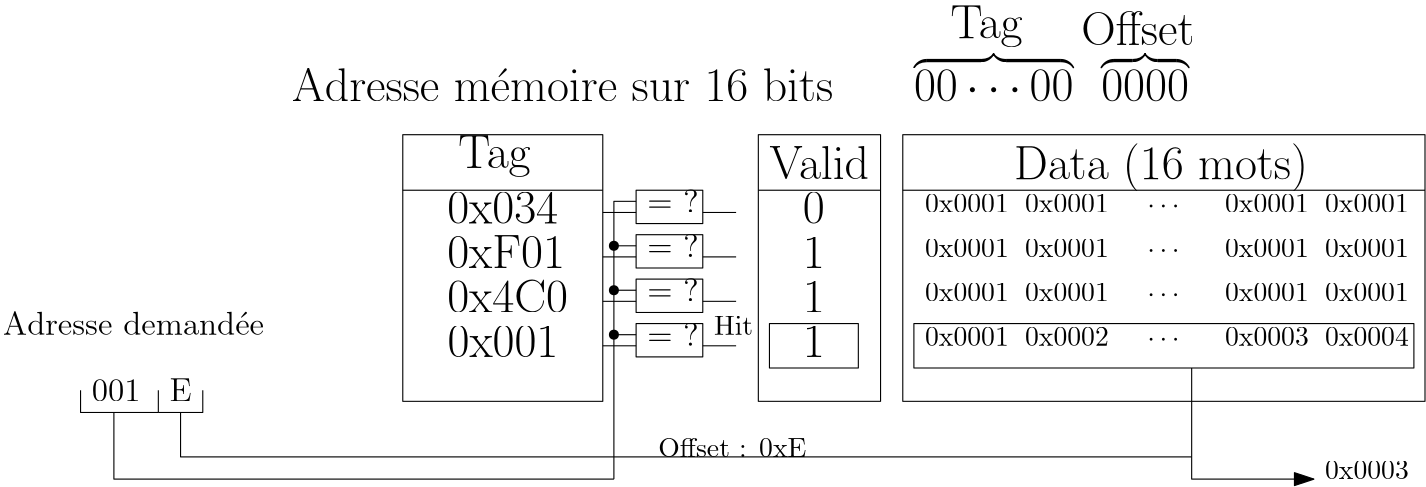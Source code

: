 <?xml version="1.0"?>
<!DOCTYPE ipe SYSTEM "ipe.dtd">
<ipe version="70107" creator="Ipe 7.1.8">
<info created="D:20150829214549" modified="D:20150830000059"/>
<ipestyle name="basic">
<symbol name="arrow/arc(spx)">
<path stroke="sym-stroke" fill="sym-stroke" pen="sym-pen">
0 0 m
-1 0.333 l
-1 -0.333 l
h
</path>
</symbol>
<symbol name="arrow/farc(spx)">
<path stroke="sym-stroke" fill="white" pen="sym-pen">
0 0 m
-1 0.333 l
-1 -0.333 l
h
</path>
</symbol>
<symbol name="arrow/ptarc(spx)">
<path stroke="sym-stroke" fill="sym-stroke" pen="sym-pen">
0 0 m
-1 0.333 l
-0.8 0 l
-1 -0.333 l
h
</path>
</symbol>
<symbol name="arrow/fptarc(spx)">
<path stroke="sym-stroke" fill="white" pen="sym-pen">
0 0 m
-1 0.333 l
-0.8 0 l
-1 -0.333 l
h
</path>
</symbol>
<symbol name="mark/circle(sx)" transformations="translations">
<path fill="sym-stroke">
0.6 0 0 0.6 0 0 e
0.4 0 0 0.4 0 0 e
</path>
</symbol>
<symbol name="mark/disk(sx)" transformations="translations">
<path fill="sym-stroke">
0.6 0 0 0.6 0 0 e
</path>
</symbol>
<symbol name="mark/fdisk(sfx)" transformations="translations">
<group>
<path fill="sym-fill">
0.5 0 0 0.5 0 0 e
</path>
<path fill="sym-stroke" fillrule="eofill">
0.6 0 0 0.6 0 0 e
0.4 0 0 0.4 0 0 e
</path>
</group>
</symbol>
<symbol name="mark/box(sx)" transformations="translations">
<path fill="sym-stroke" fillrule="eofill">
-0.6 -0.6 m
0.6 -0.6 l
0.6 0.6 l
-0.6 0.6 l
h
-0.4 -0.4 m
0.4 -0.4 l
0.4 0.4 l
-0.4 0.4 l
h
</path>
</symbol>
<symbol name="mark/square(sx)" transformations="translations">
<path fill="sym-stroke">
-0.6 -0.6 m
0.6 -0.6 l
0.6 0.6 l
-0.6 0.6 l
h
</path>
</symbol>
<symbol name="mark/fsquare(sfx)" transformations="translations">
<group>
<path fill="sym-fill">
-0.5 -0.5 m
0.5 -0.5 l
0.5 0.5 l
-0.5 0.5 l
h
</path>
<path fill="sym-stroke" fillrule="eofill">
-0.6 -0.6 m
0.6 -0.6 l
0.6 0.6 l
-0.6 0.6 l
h
-0.4 -0.4 m
0.4 -0.4 l
0.4 0.4 l
-0.4 0.4 l
h
</path>
</group>
</symbol>
<symbol name="mark/cross(sx)" transformations="translations">
<group>
<path fill="sym-stroke">
-0.43 -0.57 m
0.57 0.43 l
0.43 0.57 l
-0.57 -0.43 l
h
</path>
<path fill="sym-stroke">
-0.43 0.57 m
0.57 -0.43 l
0.43 -0.57 l
-0.57 0.43 l
h
</path>
</group>
</symbol>
<symbol name="arrow/fnormal(spx)">
<path stroke="sym-stroke" fill="white" pen="sym-pen">
0 0 m
-1 0.333 l
-1 -0.333 l
h
</path>
</symbol>
<symbol name="arrow/pointed(spx)">
<path stroke="sym-stroke" fill="sym-stroke" pen="sym-pen">
0 0 m
-1 0.333 l
-0.8 0 l
-1 -0.333 l
h
</path>
</symbol>
<symbol name="arrow/fpointed(spx)">
<path stroke="sym-stroke" fill="white" pen="sym-pen">
0 0 m
-1 0.333 l
-0.8 0 l
-1 -0.333 l
h
</path>
</symbol>
<symbol name="arrow/linear(spx)">
<path stroke="sym-stroke" pen="sym-pen">
-1 0.333 m
0 0 l
-1 -0.333 l
</path>
</symbol>
<symbol name="arrow/fdouble(spx)">
<path stroke="sym-stroke" fill="white" pen="sym-pen">
0 0 m
-1 0.333 l
-1 -0.333 l
h
-1 0 m
-2 0.333 l
-2 -0.333 l
h
</path>
</symbol>
<symbol name="arrow/double(spx)">
<path stroke="sym-stroke" fill="sym-stroke" pen="sym-pen">
0 0 m
-1 0.333 l
-1 -0.333 l
h
-1 0 m
-2 0.333 l
-2 -0.333 l
h
</path>
</symbol>
<pen name="heavier" value="0.8"/>
<pen name="fat" value="1.2"/>
<pen name="ultrafat" value="2"/>
<symbolsize name="large" value="5"/>
<symbolsize name="small" value="2"/>
<symbolsize name="tiny" value="1.1"/>
<arrowsize name="large" value="10"/>
<arrowsize name="small" value="5"/>
<arrowsize name="tiny" value="3"/>
<color name="red" value="1 0 0"/>
<color name="green" value="0 1 0"/>
<color name="blue" value="0 0 1"/>
<color name="yellow" value="1 1 0"/>
<color name="orange" value="1 0.647 0"/>
<color name="gold" value="1 0.843 0"/>
<color name="purple" value="0.627 0.125 0.941"/>
<color name="gray" value="0.745"/>
<color name="brown" value="0.647 0.165 0.165"/>
<color name="navy" value="0 0 0.502"/>
<color name="pink" value="1 0.753 0.796"/>
<color name="seagreen" value="0.18 0.545 0.341"/>
<color name="turquoise" value="0.251 0.878 0.816"/>
<color name="violet" value="0.933 0.51 0.933"/>
<color name="darkblue" value="0 0 0.545"/>
<color name="darkcyan" value="0 0.545 0.545"/>
<color name="darkgray" value="0.663"/>
<color name="darkgreen" value="0 0.392 0"/>
<color name="darkmagenta" value="0.545 0 0.545"/>
<color name="darkorange" value="1 0.549 0"/>
<color name="darkred" value="0.545 0 0"/>
<color name="lightblue" value="0.678 0.847 0.902"/>
<color name="lightcyan" value="0.878 1 1"/>
<color name="lightgray" value="0.827"/>
<color name="lightgreen" value="0.565 0.933 0.565"/>
<color name="lightyellow" value="1 1 0.878"/>
<dashstyle name="dashed" value="[4] 0"/>
<dashstyle name="dotted" value="[1 3] 0"/>
<dashstyle name="dash dotted" value="[4 2 1 2] 0"/>
<dashstyle name="dash dot dotted" value="[4 2 1 2 1 2] 0"/>
<textsize name="large" value="\large"/>
<textsize name="Large" value="\Large"/>
<textsize name="LARGE" value="\LARGE"/>
<textsize name="huge" value="\huge"/>
<textsize name="Huge" value="\Huge"/>
<textsize name="small" value="\small"/>
<textsize name="footnote" value="\footnotesize"/>
<textsize name="tiny" value="\tiny"/>
<textstyle name="center" begin="\begin{center}" end="\end{center}"/>
<textstyle name="itemize" begin="\begin{itemize}" end="\end{itemize}"/>
<textstyle name="item" begin="\begin{itemize}\item{}" end="\end{itemize}"/>
<gridsize name="4 pts" value="4"/>
<gridsize name="8 pts (~3 mm)" value="8"/>
<gridsize name="16 pts (~6 mm)" value="16"/>
<gridsize name="32 pts (~12 mm)" value="32"/>
<gridsize name="10 pts (~3.5 mm)" value="10"/>
<gridsize name="20 pts (~7 mm)" value="20"/>
<gridsize name="14 pts (~5 mm)" value="14"/>
<gridsize name="28 pts (~10 mm)" value="28"/>
<gridsize name="56 pts (~20 mm)" value="56"/>
<anglesize name="90 deg" value="90"/>
<anglesize name="60 deg" value="60"/>
<anglesize name="45 deg" value="45"/>
<anglesize name="30 deg" value="30"/>
<anglesize name="22.5 deg" value="22.5"/>
<tiling name="falling" angle="-60" step="4" width="1"/>
<tiling name="rising" angle="30" step="4" width="1"/>
</ipestyle>
<ipestyle name="bigpaper">
<layout paper="10000 6000" origin="0 0" frame="10000 6000"/>
<titlestyle pos="10 10" size="LARGE" color="title"  valign="baseline"/>
</ipestyle>
<page>
<layer name="alpha"/>
<view layers="alpha" active="alpha"/>
<text layer="alpha" matrix="1 0 0 1 240 156" transformations="translations" pos="192 304" stroke="black" type="label" width="35.872" height="11.955" depth="0" valign="baseline" size="LARGE">Valid</text>
<text matrix="1 0 0 1 328 156" transformations="translations" pos="192 304" stroke="black" type="label" width="105.899" height="12.896" depth="4.29" valign="baseline" size="LARGE">Data (16 mots)</text>
<text matrix="1 0 0 1 208 160" transformations="translations" pos="112 304" stroke="black" type="label" width="25.934" height="11.76" depth="3.35" valign="baseline" size="LARGE">Tag</text>
<text matrix="1 0 0 1 148 104" transformations="translations" pos="112 384" stroke="black" type="label" width="195.089" height="11.955" depth="0" valign="baseline" size="LARGE">Adresse m{\&apos;e}moire sur 16 bits</text>
<text matrix="1 0 0 1 180 136" transformations="translations" pos="304 352" stroke="black" type="label" width="106.187" height="35.484" depth="0" valign="baseline" size="LARGE">$\overbrace{00\cdots00}^{\mbox{Tag  }} \overbrace{0000}^{\mbox{Offset }}$</text>
<text matrix="1 0 0 1 192 152" transformations="translations" pos="124 276" stroke="black" type="label" width="42.396" height="11.761" depth="0" valign="baseline" size="LARGE">0xF01</text>
<text matrix="1 0 0 1 192 168" transformations="translations" pos="124 276" stroke="black" type="label" width="39.926" height="11.097" depth="0" valign="baseline" size="LARGE">0x034</text>
<text matrix="1 0 0 1 192 136" transformations="translations" pos="124 276" stroke="black" type="label" width="43.524" height="11.761" depth="0" valign="baseline" size="LARGE">0x4C0</text>
<text matrix="1 0 0 1 256 160" transformations="translations" pos="188 284" stroke="black" type="label" width="7.895" height="11.097" depth="0" valign="baseline" size="LARGE">0</text>
<text matrix="1 0 0 1 256 160" transformations="translations" pos="188 268" stroke="black" type="label" width="7.895" height="11.097" depth="0" valign="baseline" size="LARGE">1</text>
<text matrix="1 0 0 1 256 144" transformations="translations" pos="188 268" stroke="black" type="label" width="7.895" height="11.097" depth="0" valign="baseline" size="LARGE">1</text>
<text matrix="1 0 0 1 216 164" transformations="translations" pos="272 284" stroke="black" type="label" width="30.165" height="6.42" depth="0" valign="baseline">0x0001</text>
<text matrix="1 0 0 1 256 128" transformations="translations" pos="188 268" stroke="black" type="label" width="7.895" height="11.097" depth="0" valign="baseline" size="LARGE">1</text>
<text transformations="translations" pos="156 404" stroke="black" type="label" width="94.099" height="8.302" depth="0" valign="baseline" size="large">Adresse demand{\&apos;e}e</text>
<text matrix="1 0 0 1 40 8" transformations="translations" pos="148 372" stroke="black" type="label" width="17.559" height="7.704" depth="0" valign="baseline" size="large">001</text>
<text matrix="1 0 0 1 8 4" transformations="translations" pos="208 376" stroke="black" type="label" width="7.965" height="8.169" depth="0" valign="baseline" size="large">E</text>
<path stroke="black">
184 384 m
184 376 l
212 376 l
212 384 l
</path>
<path stroke="black">
212 376 m
228 376 l
228 384 l
</path>
<path matrix="1 0 0 1 -40 32" stroke="black">
472 376 m
472 360 l
504 360 l
504 376 l
h
</path>
<path stroke="black">
196 376 m
196 352 l
376 352 l
</path>
<text matrix="0.999848 0.0174524 -0.0174524 0.999848 196.933 117.81" transformations="translations" pos="124 276" stroke="black" type="label" width="39.926" height="11.097" depth="0" valign="baseline" size="LARGE">0x001</text>
<text matrix="1 0 0 1 252 164" transformations="translations" pos="272 284" stroke="black" type="label" width="30.165" height="6.42" depth="0" valign="baseline">0x0001</text>
<text matrix="1 0 0 1 216 148" transformations="translations" pos="272 284" stroke="black" type="label" width="30.165" height="6.42" depth="0" valign="baseline">0x0001</text>
<text matrix="1 0 0 1 252 148" transformations="translations" pos="272 284" stroke="black" type="label" width="30.165" height="6.42" depth="0" valign="baseline">0x0001</text>
<text matrix="1 0 0 1 216 132" transformations="translations" pos="272 284" stroke="black" type="label" width="30.165" height="6.42" depth="0" valign="baseline">0x0001</text>
<text matrix="1 0 0 1 252 132" transformations="translations" pos="272 284" stroke="black" type="label" width="30.165" height="6.42" depth="0" valign="baseline">0x0001</text>
<text matrix="1 0 0 1 216 116" transformations="translations" pos="272 284" stroke="black" type="label" width="30.165" height="6.42" depth="0" valign="baseline">0x0001</text>
<text matrix="1 0 0 1 252 116" transformations="translations" pos="272 284" stroke="black" type="label" width="30.165" height="6.42" depth="0" valign="baseline">0x0002</text>
<path stroke="black">
220 376 m
220 360 l
584 360 l
</path>
<text matrix="1 0 0 1 132 -12" transformations="translations" pos="260 372" stroke="black" type="label" width="53.328" height="6.918" depth="0" valign="baseline">Offset : 0xE</text>
<path stroke="black" arrow="normal/normal">
584 392 m
584 352 l
628 352 l
</path>
<text matrix="1 0 0 1 -160 40" transformations="translations" pos="792 312" stroke="black" type="label" width="30.165" height="6.42" depth="0" valign="baseline">0x0003</text>
<path matrix="1 0 0 1 -72 12" stroke="black">
372 464 m
372 368 l
444 368 l
444 464 l
h
</path>
<path matrix="1 0 0 1 -72 12" stroke="black">
372 444 m
444 444 l
</path>
<path stroke="black">
384 456 m
384 444 l
408 444 l
408 456 l
h
</path>
<text matrix="1 0 0 1 -184 164" transformations="translations" pos="572 284" stroke="black" type="label" width="18.534" height="8.302" depth="0" valign="baseline" size="large">= ?</text>
<path matrix="1 0 0 1 0 -16" stroke="black">
384 456 m
384 444 l
408 444 l
408 456 l
h
</path>
<text matrix="1 0 0 1 -184 148" transformations="translations" pos="572 284" stroke="black" type="label" width="18.534" height="8.302" depth="0" valign="baseline" size="large">= ?</text>
<path matrix="1 0 0 1 0 -32" stroke="black">
384 456 m
384 444 l
408 444 l
408 456 l
h
</path>
<text matrix="1 0 0 1 -184 132" transformations="translations" pos="572 284" stroke="black" type="label" width="18.534" height="8.302" depth="0" valign="baseline" size="large">= ?</text>
<path matrix="1 0 0 1 0 -48" stroke="black">
384 456 m
384 444 l
408 444 l
408 456 l
h
</path>
<text matrix="1 0 0 1 -184 116" transformations="translations" pos="572 284" stroke="black" type="label" width="18.534" height="8.302" depth="0" valign="baseline" size="large">= ?</text>
<path stroke="black">
372 448 m
384 448 l
</path>
<path stroke="black">
372 432 m
384 432 l
</path>
<path stroke="black">
372 416 m
384 416 l
</path>
<path stroke="black">
372 400 m
384 400 l
</path>
<path stroke="black">
376 352 m
376 452 l
384 452 l
</path>
<path stroke="black">
384 436 m
376 436 l
</path>
<path stroke="black">
384 420 m
376 420 l
</path>
<path stroke="black">
384 404 m
376 404 l
</path>
<use name="mark/disk(sx)" pos="376 436" size="normal" stroke="black"/>
<use name="mark/disk(sx)" pos="376 420" size="normal" stroke="black"/>
<use name="mark/disk(sx)" pos="376 404" size="normal" stroke="black"/>
<path stroke="black">
428 476 m
428 380 l
472 380 l
472 476 l
h
</path>
<path stroke="black">
428 456 m
472 456 l
</path>
<text matrix="1 0 0 1 324 164" transformations="translations" pos="272 284" stroke="black" type="label" width="30.165" height="6.42" depth="0" valign="baseline">0x0001</text>
<text matrix="1 0 0 1 360 164" transformations="translations" pos="272 284" stroke="black" type="label" width="30.165" height="6.42" depth="0" valign="baseline">0x0001</text>
<text matrix="1 0 0 1 324 148" transformations="translations" pos="272 284" stroke="black" type="label" width="30.165" height="6.42" depth="0" valign="baseline">0x0001</text>
<text matrix="1 0 0 1 360 148" transformations="translations" pos="272 284" stroke="black" type="label" width="30.165" height="6.42" depth="0" valign="baseline">0x0001</text>
<text matrix="1 0 0 1 324 132" transformations="translations" pos="272 284" stroke="black" type="label" width="30.165" height="6.42" depth="0" valign="baseline">0x0001</text>
<text matrix="1 0 0 1 360 132" transformations="translations" pos="272 284" stroke="black" type="label" width="30.165" height="6.42" depth="0" valign="baseline">0x0001</text>
<text matrix="1 0 0 1 324 116" transformations="translations" pos="272 284" stroke="black" type="label" width="30.165" height="6.42" depth="0" valign="baseline">0x0003</text>
<text matrix="1 0 0 1 360 116" transformations="translations" pos="272 284" stroke="black" type="label" width="30.165" height="6.42" depth="0" valign="baseline">0x0004</text>
<text matrix="1 0 0 1 296 164" transformations="translations" pos="272 284" stroke="black" type="label" width="11.623" height="4.428" depth="0" valign="baseline">$\cdots$</text>
<text matrix="1 0 0 1 296 148" transformations="translations" pos="272 284" stroke="black" type="label" width="11.623" height="4.428" depth="0" valign="baseline">$\cdots$</text>
<text matrix="1 0 0 1 296 132" transformations="translations" pos="272 284" stroke="black" type="label" width="11.623" height="4.428" depth="0" valign="baseline">$\cdots$</text>
<text matrix="1 0 0 1 296 116" transformations="translations" pos="272 284" stroke="black" type="label" width="11.623" height="4.428" depth="0" valign="baseline">$\cdots$</text>
<path stroke="black">
480 476 m
480 380 l
668 380 l
668 476 l
h
</path>
<path stroke="black">
480 456 m
668 456 l
</path>
<path stroke="black">
484 408 m
484 392 l
664 392 l
664 408 l
h
</path>
<path stroke="black">
408 448 m
420 448 l
</path>
<path stroke="black">
408 432 m
420 432 l
</path>
<path stroke="black">
408 416 m
420 416 l
</path>
<path stroke="black">
408 400 m
420 400 l
</path>
<text transformations="translations" pos="412 404" stroke="black" type="label" width="14.114" height="6.808" depth="0" valign="baseline">Hit</text>
</page>
</ipe>
